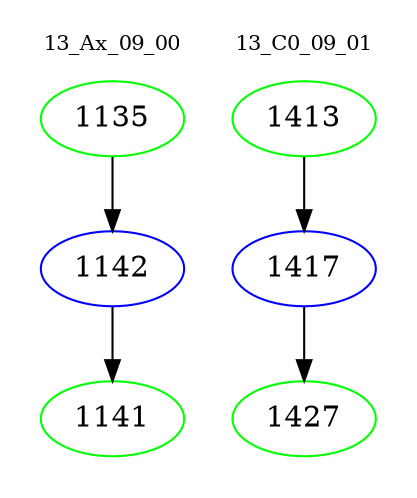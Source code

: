 digraph{
subgraph cluster_0 {
color = white
label = "13_Ax_09_00";
fontsize=10;
T0_1135 [label="1135", color="green"]
T0_1135 -> T0_1142 [color="black"]
T0_1142 [label="1142", color="blue"]
T0_1142 -> T0_1141 [color="black"]
T0_1141 [label="1141", color="green"]
}
subgraph cluster_1 {
color = white
label = "13_C0_09_01";
fontsize=10;
T1_1413 [label="1413", color="green"]
T1_1413 -> T1_1417 [color="black"]
T1_1417 [label="1417", color="blue"]
T1_1417 -> T1_1427 [color="black"]
T1_1427 [label="1427", color="green"]
}
}
